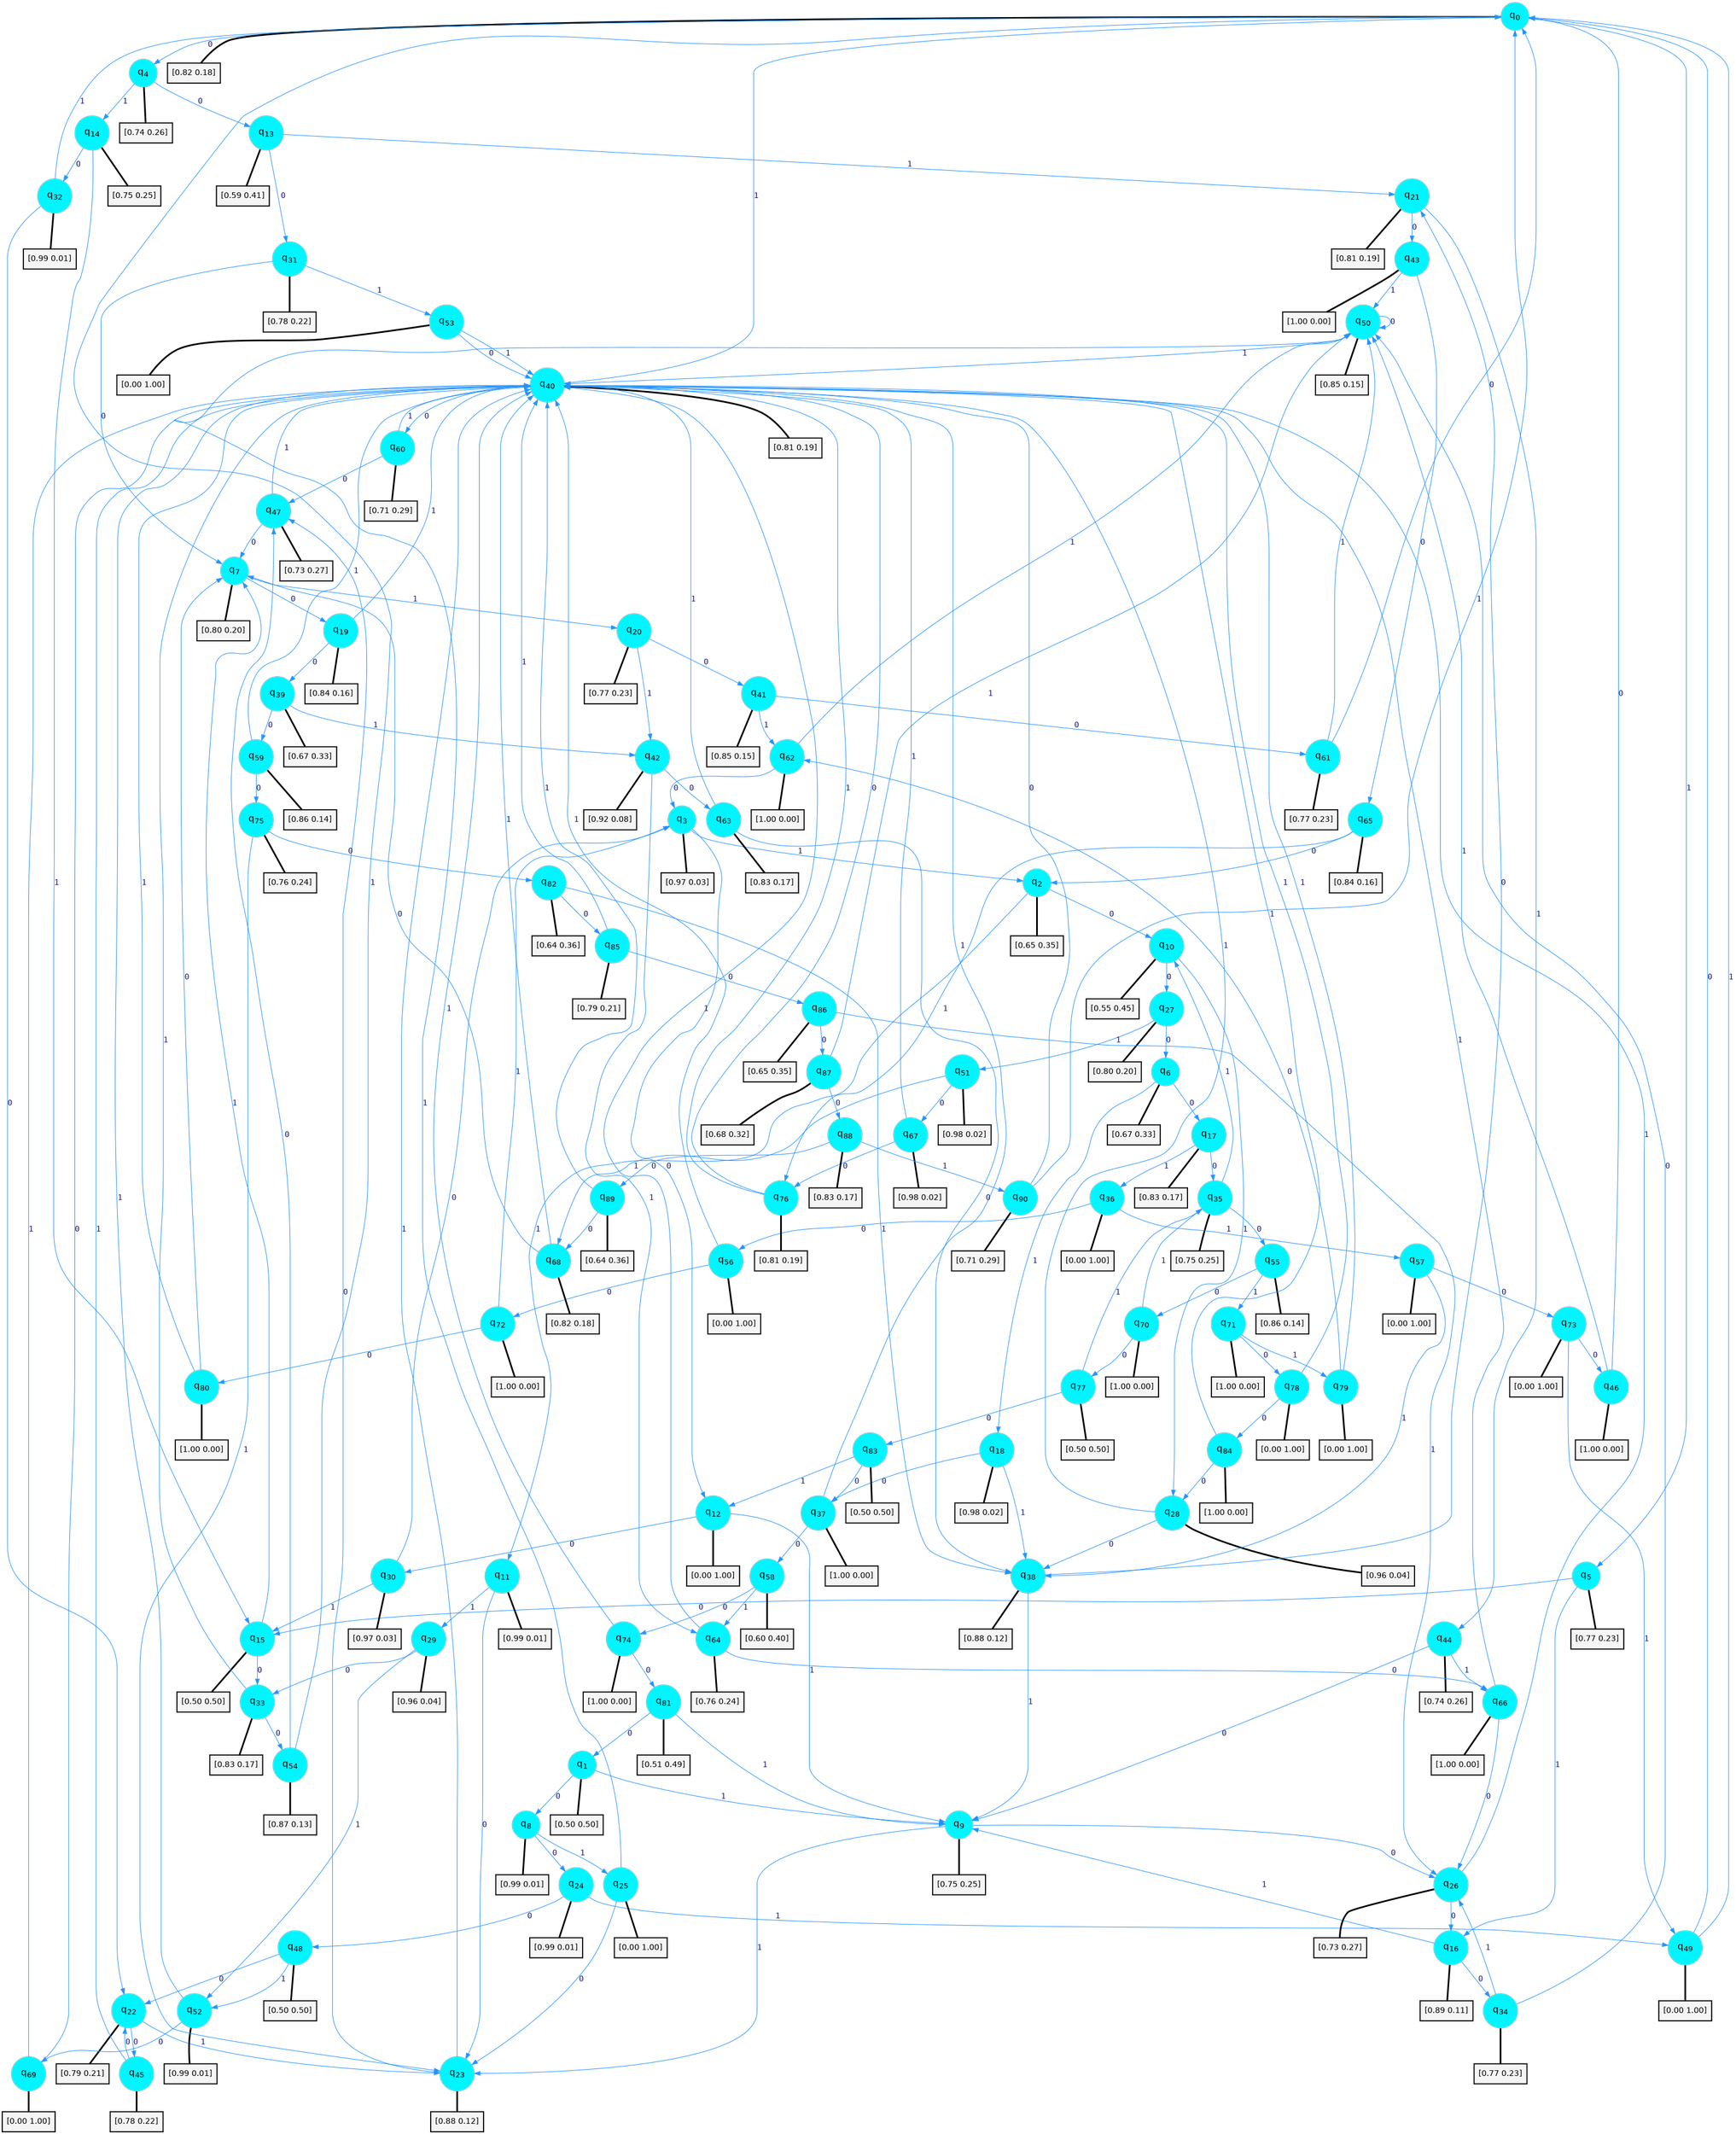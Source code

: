 digraph G {
graph [
bgcolor=transparent, dpi=300, rankdir=TD, size="40,25"];
node [
color=gray, fillcolor=turquoise1, fontcolor=black, fontname=Helvetica, fontsize=16, fontweight=bold, shape=circle, style=filled];
edge [
arrowsize=1, color=dodgerblue1, fontcolor=midnightblue, fontname=courier, fontweight=bold, penwidth=1, style=solid, weight=20];
0[label=<q<SUB>0</SUB>>];
1[label=<q<SUB>1</SUB>>];
2[label=<q<SUB>2</SUB>>];
3[label=<q<SUB>3</SUB>>];
4[label=<q<SUB>4</SUB>>];
5[label=<q<SUB>5</SUB>>];
6[label=<q<SUB>6</SUB>>];
7[label=<q<SUB>7</SUB>>];
8[label=<q<SUB>8</SUB>>];
9[label=<q<SUB>9</SUB>>];
10[label=<q<SUB>10</SUB>>];
11[label=<q<SUB>11</SUB>>];
12[label=<q<SUB>12</SUB>>];
13[label=<q<SUB>13</SUB>>];
14[label=<q<SUB>14</SUB>>];
15[label=<q<SUB>15</SUB>>];
16[label=<q<SUB>16</SUB>>];
17[label=<q<SUB>17</SUB>>];
18[label=<q<SUB>18</SUB>>];
19[label=<q<SUB>19</SUB>>];
20[label=<q<SUB>20</SUB>>];
21[label=<q<SUB>21</SUB>>];
22[label=<q<SUB>22</SUB>>];
23[label=<q<SUB>23</SUB>>];
24[label=<q<SUB>24</SUB>>];
25[label=<q<SUB>25</SUB>>];
26[label=<q<SUB>26</SUB>>];
27[label=<q<SUB>27</SUB>>];
28[label=<q<SUB>28</SUB>>];
29[label=<q<SUB>29</SUB>>];
30[label=<q<SUB>30</SUB>>];
31[label=<q<SUB>31</SUB>>];
32[label=<q<SUB>32</SUB>>];
33[label=<q<SUB>33</SUB>>];
34[label=<q<SUB>34</SUB>>];
35[label=<q<SUB>35</SUB>>];
36[label=<q<SUB>36</SUB>>];
37[label=<q<SUB>37</SUB>>];
38[label=<q<SUB>38</SUB>>];
39[label=<q<SUB>39</SUB>>];
40[label=<q<SUB>40</SUB>>];
41[label=<q<SUB>41</SUB>>];
42[label=<q<SUB>42</SUB>>];
43[label=<q<SUB>43</SUB>>];
44[label=<q<SUB>44</SUB>>];
45[label=<q<SUB>45</SUB>>];
46[label=<q<SUB>46</SUB>>];
47[label=<q<SUB>47</SUB>>];
48[label=<q<SUB>48</SUB>>];
49[label=<q<SUB>49</SUB>>];
50[label=<q<SUB>50</SUB>>];
51[label=<q<SUB>51</SUB>>];
52[label=<q<SUB>52</SUB>>];
53[label=<q<SUB>53</SUB>>];
54[label=<q<SUB>54</SUB>>];
55[label=<q<SUB>55</SUB>>];
56[label=<q<SUB>56</SUB>>];
57[label=<q<SUB>57</SUB>>];
58[label=<q<SUB>58</SUB>>];
59[label=<q<SUB>59</SUB>>];
60[label=<q<SUB>60</SUB>>];
61[label=<q<SUB>61</SUB>>];
62[label=<q<SUB>62</SUB>>];
63[label=<q<SUB>63</SUB>>];
64[label=<q<SUB>64</SUB>>];
65[label=<q<SUB>65</SUB>>];
66[label=<q<SUB>66</SUB>>];
67[label=<q<SUB>67</SUB>>];
68[label=<q<SUB>68</SUB>>];
69[label=<q<SUB>69</SUB>>];
70[label=<q<SUB>70</SUB>>];
71[label=<q<SUB>71</SUB>>];
72[label=<q<SUB>72</SUB>>];
73[label=<q<SUB>73</SUB>>];
74[label=<q<SUB>74</SUB>>];
75[label=<q<SUB>75</SUB>>];
76[label=<q<SUB>76</SUB>>];
77[label=<q<SUB>77</SUB>>];
78[label=<q<SUB>78</SUB>>];
79[label=<q<SUB>79</SUB>>];
80[label=<q<SUB>80</SUB>>];
81[label=<q<SUB>81</SUB>>];
82[label=<q<SUB>82</SUB>>];
83[label=<q<SUB>83</SUB>>];
84[label=<q<SUB>84</SUB>>];
85[label=<q<SUB>85</SUB>>];
86[label=<q<SUB>86</SUB>>];
87[label=<q<SUB>87</SUB>>];
88[label=<q<SUB>88</SUB>>];
89[label=<q<SUB>89</SUB>>];
90[label=<q<SUB>90</SUB>>];
91[label="[0.82 0.18]", shape=box,fontcolor=black, fontname=Helvetica, fontsize=14, penwidth=2, fillcolor=whitesmoke,color=black];
92[label="[0.50 0.50]", shape=box,fontcolor=black, fontname=Helvetica, fontsize=14, penwidth=2, fillcolor=whitesmoke,color=black];
93[label="[0.65 0.35]", shape=box,fontcolor=black, fontname=Helvetica, fontsize=14, penwidth=2, fillcolor=whitesmoke,color=black];
94[label="[0.97 0.03]", shape=box,fontcolor=black, fontname=Helvetica, fontsize=14, penwidth=2, fillcolor=whitesmoke,color=black];
95[label="[0.74 0.26]", shape=box,fontcolor=black, fontname=Helvetica, fontsize=14, penwidth=2, fillcolor=whitesmoke,color=black];
96[label="[0.77 0.23]", shape=box,fontcolor=black, fontname=Helvetica, fontsize=14, penwidth=2, fillcolor=whitesmoke,color=black];
97[label="[0.67 0.33]", shape=box,fontcolor=black, fontname=Helvetica, fontsize=14, penwidth=2, fillcolor=whitesmoke,color=black];
98[label="[0.80 0.20]", shape=box,fontcolor=black, fontname=Helvetica, fontsize=14, penwidth=2, fillcolor=whitesmoke,color=black];
99[label="[0.99 0.01]", shape=box,fontcolor=black, fontname=Helvetica, fontsize=14, penwidth=2, fillcolor=whitesmoke,color=black];
100[label="[0.75 0.25]", shape=box,fontcolor=black, fontname=Helvetica, fontsize=14, penwidth=2, fillcolor=whitesmoke,color=black];
101[label="[0.55 0.45]", shape=box,fontcolor=black, fontname=Helvetica, fontsize=14, penwidth=2, fillcolor=whitesmoke,color=black];
102[label="[0.99 0.01]", shape=box,fontcolor=black, fontname=Helvetica, fontsize=14, penwidth=2, fillcolor=whitesmoke,color=black];
103[label="[0.00 1.00]", shape=box,fontcolor=black, fontname=Helvetica, fontsize=14, penwidth=2, fillcolor=whitesmoke,color=black];
104[label="[0.59 0.41]", shape=box,fontcolor=black, fontname=Helvetica, fontsize=14, penwidth=2, fillcolor=whitesmoke,color=black];
105[label="[0.75 0.25]", shape=box,fontcolor=black, fontname=Helvetica, fontsize=14, penwidth=2, fillcolor=whitesmoke,color=black];
106[label="[0.50 0.50]", shape=box,fontcolor=black, fontname=Helvetica, fontsize=14, penwidth=2, fillcolor=whitesmoke,color=black];
107[label="[0.89 0.11]", shape=box,fontcolor=black, fontname=Helvetica, fontsize=14, penwidth=2, fillcolor=whitesmoke,color=black];
108[label="[0.83 0.17]", shape=box,fontcolor=black, fontname=Helvetica, fontsize=14, penwidth=2, fillcolor=whitesmoke,color=black];
109[label="[0.98 0.02]", shape=box,fontcolor=black, fontname=Helvetica, fontsize=14, penwidth=2, fillcolor=whitesmoke,color=black];
110[label="[0.84 0.16]", shape=box,fontcolor=black, fontname=Helvetica, fontsize=14, penwidth=2, fillcolor=whitesmoke,color=black];
111[label="[0.77 0.23]", shape=box,fontcolor=black, fontname=Helvetica, fontsize=14, penwidth=2, fillcolor=whitesmoke,color=black];
112[label="[0.81 0.19]", shape=box,fontcolor=black, fontname=Helvetica, fontsize=14, penwidth=2, fillcolor=whitesmoke,color=black];
113[label="[0.79 0.21]", shape=box,fontcolor=black, fontname=Helvetica, fontsize=14, penwidth=2, fillcolor=whitesmoke,color=black];
114[label="[0.88 0.12]", shape=box,fontcolor=black, fontname=Helvetica, fontsize=14, penwidth=2, fillcolor=whitesmoke,color=black];
115[label="[0.99 0.01]", shape=box,fontcolor=black, fontname=Helvetica, fontsize=14, penwidth=2, fillcolor=whitesmoke,color=black];
116[label="[0.00 1.00]", shape=box,fontcolor=black, fontname=Helvetica, fontsize=14, penwidth=2, fillcolor=whitesmoke,color=black];
117[label="[0.73 0.27]", shape=box,fontcolor=black, fontname=Helvetica, fontsize=14, penwidth=2, fillcolor=whitesmoke,color=black];
118[label="[0.80 0.20]", shape=box,fontcolor=black, fontname=Helvetica, fontsize=14, penwidth=2, fillcolor=whitesmoke,color=black];
119[label="[0.96 0.04]", shape=box,fontcolor=black, fontname=Helvetica, fontsize=14, penwidth=2, fillcolor=whitesmoke,color=black];
120[label="[0.96 0.04]", shape=box,fontcolor=black, fontname=Helvetica, fontsize=14, penwidth=2, fillcolor=whitesmoke,color=black];
121[label="[0.97 0.03]", shape=box,fontcolor=black, fontname=Helvetica, fontsize=14, penwidth=2, fillcolor=whitesmoke,color=black];
122[label="[0.78 0.22]", shape=box,fontcolor=black, fontname=Helvetica, fontsize=14, penwidth=2, fillcolor=whitesmoke,color=black];
123[label="[0.99 0.01]", shape=box,fontcolor=black, fontname=Helvetica, fontsize=14, penwidth=2, fillcolor=whitesmoke,color=black];
124[label="[0.83 0.17]", shape=box,fontcolor=black, fontname=Helvetica, fontsize=14, penwidth=2, fillcolor=whitesmoke,color=black];
125[label="[0.77 0.23]", shape=box,fontcolor=black, fontname=Helvetica, fontsize=14, penwidth=2, fillcolor=whitesmoke,color=black];
126[label="[0.75 0.25]", shape=box,fontcolor=black, fontname=Helvetica, fontsize=14, penwidth=2, fillcolor=whitesmoke,color=black];
127[label="[0.00 1.00]", shape=box,fontcolor=black, fontname=Helvetica, fontsize=14, penwidth=2, fillcolor=whitesmoke,color=black];
128[label="[1.00 0.00]", shape=box,fontcolor=black, fontname=Helvetica, fontsize=14, penwidth=2, fillcolor=whitesmoke,color=black];
129[label="[0.88 0.12]", shape=box,fontcolor=black, fontname=Helvetica, fontsize=14, penwidth=2, fillcolor=whitesmoke,color=black];
130[label="[0.67 0.33]", shape=box,fontcolor=black, fontname=Helvetica, fontsize=14, penwidth=2, fillcolor=whitesmoke,color=black];
131[label="[0.81 0.19]", shape=box,fontcolor=black, fontname=Helvetica, fontsize=14, penwidth=2, fillcolor=whitesmoke,color=black];
132[label="[0.85 0.15]", shape=box,fontcolor=black, fontname=Helvetica, fontsize=14, penwidth=2, fillcolor=whitesmoke,color=black];
133[label="[0.92 0.08]", shape=box,fontcolor=black, fontname=Helvetica, fontsize=14, penwidth=2, fillcolor=whitesmoke,color=black];
134[label="[1.00 0.00]", shape=box,fontcolor=black, fontname=Helvetica, fontsize=14, penwidth=2, fillcolor=whitesmoke,color=black];
135[label="[0.74 0.26]", shape=box,fontcolor=black, fontname=Helvetica, fontsize=14, penwidth=2, fillcolor=whitesmoke,color=black];
136[label="[0.78 0.22]", shape=box,fontcolor=black, fontname=Helvetica, fontsize=14, penwidth=2, fillcolor=whitesmoke,color=black];
137[label="[1.00 0.00]", shape=box,fontcolor=black, fontname=Helvetica, fontsize=14, penwidth=2, fillcolor=whitesmoke,color=black];
138[label="[0.73 0.27]", shape=box,fontcolor=black, fontname=Helvetica, fontsize=14, penwidth=2, fillcolor=whitesmoke,color=black];
139[label="[0.50 0.50]", shape=box,fontcolor=black, fontname=Helvetica, fontsize=14, penwidth=2, fillcolor=whitesmoke,color=black];
140[label="[0.00 1.00]", shape=box,fontcolor=black, fontname=Helvetica, fontsize=14, penwidth=2, fillcolor=whitesmoke,color=black];
141[label="[0.85 0.15]", shape=box,fontcolor=black, fontname=Helvetica, fontsize=14, penwidth=2, fillcolor=whitesmoke,color=black];
142[label="[0.98 0.02]", shape=box,fontcolor=black, fontname=Helvetica, fontsize=14, penwidth=2, fillcolor=whitesmoke,color=black];
143[label="[0.99 0.01]", shape=box,fontcolor=black, fontname=Helvetica, fontsize=14, penwidth=2, fillcolor=whitesmoke,color=black];
144[label="[0.00 1.00]", shape=box,fontcolor=black, fontname=Helvetica, fontsize=14, penwidth=2, fillcolor=whitesmoke,color=black];
145[label="[0.87 0.13]", shape=box,fontcolor=black, fontname=Helvetica, fontsize=14, penwidth=2, fillcolor=whitesmoke,color=black];
146[label="[0.86 0.14]", shape=box,fontcolor=black, fontname=Helvetica, fontsize=14, penwidth=2, fillcolor=whitesmoke,color=black];
147[label="[0.00 1.00]", shape=box,fontcolor=black, fontname=Helvetica, fontsize=14, penwidth=2, fillcolor=whitesmoke,color=black];
148[label="[0.00 1.00]", shape=box,fontcolor=black, fontname=Helvetica, fontsize=14, penwidth=2, fillcolor=whitesmoke,color=black];
149[label="[0.60 0.40]", shape=box,fontcolor=black, fontname=Helvetica, fontsize=14, penwidth=2, fillcolor=whitesmoke,color=black];
150[label="[0.86 0.14]", shape=box,fontcolor=black, fontname=Helvetica, fontsize=14, penwidth=2, fillcolor=whitesmoke,color=black];
151[label="[0.71 0.29]", shape=box,fontcolor=black, fontname=Helvetica, fontsize=14, penwidth=2, fillcolor=whitesmoke,color=black];
152[label="[0.77 0.23]", shape=box,fontcolor=black, fontname=Helvetica, fontsize=14, penwidth=2, fillcolor=whitesmoke,color=black];
153[label="[1.00 0.00]", shape=box,fontcolor=black, fontname=Helvetica, fontsize=14, penwidth=2, fillcolor=whitesmoke,color=black];
154[label="[0.83 0.17]", shape=box,fontcolor=black, fontname=Helvetica, fontsize=14, penwidth=2, fillcolor=whitesmoke,color=black];
155[label="[0.76 0.24]", shape=box,fontcolor=black, fontname=Helvetica, fontsize=14, penwidth=2, fillcolor=whitesmoke,color=black];
156[label="[0.84 0.16]", shape=box,fontcolor=black, fontname=Helvetica, fontsize=14, penwidth=2, fillcolor=whitesmoke,color=black];
157[label="[1.00 0.00]", shape=box,fontcolor=black, fontname=Helvetica, fontsize=14, penwidth=2, fillcolor=whitesmoke,color=black];
158[label="[0.98 0.02]", shape=box,fontcolor=black, fontname=Helvetica, fontsize=14, penwidth=2, fillcolor=whitesmoke,color=black];
159[label="[0.82 0.18]", shape=box,fontcolor=black, fontname=Helvetica, fontsize=14, penwidth=2, fillcolor=whitesmoke,color=black];
160[label="[0.00 1.00]", shape=box,fontcolor=black, fontname=Helvetica, fontsize=14, penwidth=2, fillcolor=whitesmoke,color=black];
161[label="[1.00 0.00]", shape=box,fontcolor=black, fontname=Helvetica, fontsize=14, penwidth=2, fillcolor=whitesmoke,color=black];
162[label="[1.00 0.00]", shape=box,fontcolor=black, fontname=Helvetica, fontsize=14, penwidth=2, fillcolor=whitesmoke,color=black];
163[label="[1.00 0.00]", shape=box,fontcolor=black, fontname=Helvetica, fontsize=14, penwidth=2, fillcolor=whitesmoke,color=black];
164[label="[0.00 1.00]", shape=box,fontcolor=black, fontname=Helvetica, fontsize=14, penwidth=2, fillcolor=whitesmoke,color=black];
165[label="[1.00 0.00]", shape=box,fontcolor=black, fontname=Helvetica, fontsize=14, penwidth=2, fillcolor=whitesmoke,color=black];
166[label="[0.76 0.24]", shape=box,fontcolor=black, fontname=Helvetica, fontsize=14, penwidth=2, fillcolor=whitesmoke,color=black];
167[label="[0.81 0.19]", shape=box,fontcolor=black, fontname=Helvetica, fontsize=14, penwidth=2, fillcolor=whitesmoke,color=black];
168[label="[0.50 0.50]", shape=box,fontcolor=black, fontname=Helvetica, fontsize=14, penwidth=2, fillcolor=whitesmoke,color=black];
169[label="[0.00 1.00]", shape=box,fontcolor=black, fontname=Helvetica, fontsize=14, penwidth=2, fillcolor=whitesmoke,color=black];
170[label="[0.00 1.00]", shape=box,fontcolor=black, fontname=Helvetica, fontsize=14, penwidth=2, fillcolor=whitesmoke,color=black];
171[label="[1.00 0.00]", shape=box,fontcolor=black, fontname=Helvetica, fontsize=14, penwidth=2, fillcolor=whitesmoke,color=black];
172[label="[0.51 0.49]", shape=box,fontcolor=black, fontname=Helvetica, fontsize=14, penwidth=2, fillcolor=whitesmoke,color=black];
173[label="[0.64 0.36]", shape=box,fontcolor=black, fontname=Helvetica, fontsize=14, penwidth=2, fillcolor=whitesmoke,color=black];
174[label="[0.50 0.50]", shape=box,fontcolor=black, fontname=Helvetica, fontsize=14, penwidth=2, fillcolor=whitesmoke,color=black];
175[label="[1.00 0.00]", shape=box,fontcolor=black, fontname=Helvetica, fontsize=14, penwidth=2, fillcolor=whitesmoke,color=black];
176[label="[0.79 0.21]", shape=box,fontcolor=black, fontname=Helvetica, fontsize=14, penwidth=2, fillcolor=whitesmoke,color=black];
177[label="[0.65 0.35]", shape=box,fontcolor=black, fontname=Helvetica, fontsize=14, penwidth=2, fillcolor=whitesmoke,color=black];
178[label="[0.68 0.32]", shape=box,fontcolor=black, fontname=Helvetica, fontsize=14, penwidth=2, fillcolor=whitesmoke,color=black];
179[label="[0.83 0.17]", shape=box,fontcolor=black, fontname=Helvetica, fontsize=14, penwidth=2, fillcolor=whitesmoke,color=black];
180[label="[0.64 0.36]", shape=box,fontcolor=black, fontname=Helvetica, fontsize=14, penwidth=2, fillcolor=whitesmoke,color=black];
181[label="[0.71 0.29]", shape=box,fontcolor=black, fontname=Helvetica, fontsize=14, penwidth=2, fillcolor=whitesmoke,color=black];
0->4 [label=0];
0->5 [label=1];
0->91 [arrowhead=none, penwidth=3,color=black];
1->8 [label=0];
1->9 [label=1];
1->92 [arrowhead=none, penwidth=3,color=black];
2->10 [label=0];
2->11 [label=1];
2->93 [arrowhead=none, penwidth=3,color=black];
3->12 [label=0];
3->2 [label=1];
3->94 [arrowhead=none, penwidth=3,color=black];
4->13 [label=0];
4->14 [label=1];
4->95 [arrowhead=none, penwidth=3,color=black];
5->15 [label=0];
5->16 [label=1];
5->96 [arrowhead=none, penwidth=3,color=black];
6->17 [label=0];
6->18 [label=1];
6->97 [arrowhead=none, penwidth=3,color=black];
7->19 [label=0];
7->20 [label=1];
7->98 [arrowhead=none, penwidth=3,color=black];
8->24 [label=0];
8->25 [label=1];
8->99 [arrowhead=none, penwidth=3,color=black];
9->26 [label=0];
9->23 [label=1];
9->100 [arrowhead=none, penwidth=3,color=black];
10->27 [label=0];
10->28 [label=1];
10->101 [arrowhead=none, penwidth=3,color=black];
11->23 [label=0];
11->29 [label=1];
11->102 [arrowhead=none, penwidth=3,color=black];
12->30 [label=0];
12->9 [label=1];
12->103 [arrowhead=none, penwidth=3,color=black];
13->31 [label=0];
13->21 [label=1];
13->104 [arrowhead=none, penwidth=3,color=black];
14->32 [label=0];
14->15 [label=1];
14->105 [arrowhead=none, penwidth=3,color=black];
15->33 [label=0];
15->7 [label=1];
15->106 [arrowhead=none, penwidth=3,color=black];
16->34 [label=0];
16->9 [label=1];
16->107 [arrowhead=none, penwidth=3,color=black];
17->35 [label=0];
17->36 [label=1];
17->108 [arrowhead=none, penwidth=3,color=black];
18->37 [label=0];
18->38 [label=1];
18->109 [arrowhead=none, penwidth=3,color=black];
19->39 [label=0];
19->40 [label=1];
19->110 [arrowhead=none, penwidth=3,color=black];
20->41 [label=0];
20->42 [label=1];
20->111 [arrowhead=none, penwidth=3,color=black];
21->43 [label=0];
21->44 [label=1];
21->112 [arrowhead=none, penwidth=3,color=black];
22->45 [label=0];
22->23 [label=1];
22->113 [arrowhead=none, penwidth=3,color=black];
23->47 [label=0];
23->40 [label=1];
23->114 [arrowhead=none, penwidth=3,color=black];
24->48 [label=0];
24->49 [label=1];
24->115 [arrowhead=none, penwidth=3,color=black];
25->23 [label=0];
25->50 [label=1];
25->116 [arrowhead=none, penwidth=3,color=black];
26->16 [label=0];
26->40 [label=1];
26->117 [arrowhead=none, penwidth=3,color=black];
27->6 [label=0];
27->51 [label=1];
27->118 [arrowhead=none, penwidth=3,color=black];
28->38 [label=0];
28->40 [label=1];
28->119 [arrowhead=none, penwidth=3,color=black];
29->33 [label=0];
29->52 [label=1];
29->120 [arrowhead=none, penwidth=3,color=black];
30->3 [label=0];
30->15 [label=1];
30->121 [arrowhead=none, penwidth=3,color=black];
31->7 [label=0];
31->53 [label=1];
31->122 [arrowhead=none, penwidth=3,color=black];
32->22 [label=0];
32->0 [label=1];
32->123 [arrowhead=none, penwidth=3,color=black];
33->54 [label=0];
33->40 [label=1];
33->124 [arrowhead=none, penwidth=3,color=black];
34->50 [label=0];
34->26 [label=1];
34->125 [arrowhead=none, penwidth=3,color=black];
35->55 [label=0];
35->10 [label=1];
35->126 [arrowhead=none, penwidth=3,color=black];
36->56 [label=0];
36->57 [label=1];
36->127 [arrowhead=none, penwidth=3,color=black];
37->58 [label=0];
37->40 [label=1];
37->128 [arrowhead=none, penwidth=3,color=black];
38->21 [label=0];
38->9 [label=1];
38->129 [arrowhead=none, penwidth=3,color=black];
39->59 [label=0];
39->42 [label=1];
39->130 [arrowhead=none, penwidth=3,color=black];
40->60 [label=0];
40->0 [label=1];
40->131 [arrowhead=none, penwidth=3,color=black];
41->61 [label=0];
41->62 [label=1];
41->132 [arrowhead=none, penwidth=3,color=black];
42->63 [label=0];
42->64 [label=1];
42->133 [arrowhead=none, penwidth=3,color=black];
43->65 [label=0];
43->50 [label=1];
43->134 [arrowhead=none, penwidth=3,color=black];
44->9 [label=0];
44->66 [label=1];
44->135 [arrowhead=none, penwidth=3,color=black];
45->22 [label=0];
45->40 [label=1];
45->136 [arrowhead=none, penwidth=3,color=black];
46->0 [label=0];
46->50 [label=1];
46->137 [arrowhead=none, penwidth=3,color=black];
47->7 [label=0];
47->40 [label=1];
47->138 [arrowhead=none, penwidth=3,color=black];
48->22 [label=0];
48->52 [label=1];
48->139 [arrowhead=none, penwidth=3,color=black];
49->0 [label=0];
49->0 [label=1];
49->140 [arrowhead=none, penwidth=3,color=black];
50->50 [label=0];
50->40 [label=1];
50->141 [arrowhead=none, penwidth=3,color=black];
51->67 [label=0];
51->68 [label=1];
51->142 [arrowhead=none, penwidth=3,color=black];
52->69 [label=0];
52->40 [label=1];
52->143 [arrowhead=none, penwidth=3,color=black];
53->40 [label=0];
53->40 [label=1];
53->144 [arrowhead=none, penwidth=3,color=black];
54->47 [label=0];
54->0 [label=1];
54->145 [arrowhead=none, penwidth=3,color=black];
55->70 [label=0];
55->71 [label=1];
55->146 [arrowhead=none, penwidth=3,color=black];
56->72 [label=0];
56->40 [label=1];
56->147 [arrowhead=none, penwidth=3,color=black];
57->73 [label=0];
57->38 [label=1];
57->148 [arrowhead=none, penwidth=3,color=black];
58->74 [label=0];
58->64 [label=1];
58->149 [arrowhead=none, penwidth=3,color=black];
59->75 [label=0];
59->40 [label=1];
59->150 [arrowhead=none, penwidth=3,color=black];
60->47 [label=0];
60->40 [label=1];
60->151 [arrowhead=none, penwidth=3,color=black];
61->0 [label=0];
61->50 [label=1];
61->152 [arrowhead=none, penwidth=3,color=black];
62->3 [label=0];
62->50 [label=1];
62->153 [arrowhead=none, penwidth=3,color=black];
63->38 [label=0];
63->40 [label=1];
63->154 [arrowhead=none, penwidth=3,color=black];
64->66 [label=0];
64->40 [label=1];
64->155 [arrowhead=none, penwidth=3,color=black];
65->2 [label=0];
65->76 [label=1];
65->156 [arrowhead=none, penwidth=3,color=black];
66->26 [label=0];
66->40 [label=1];
66->157 [arrowhead=none, penwidth=3,color=black];
67->76 [label=0];
67->40 [label=1];
67->158 [arrowhead=none, penwidth=3,color=black];
68->7 [label=0];
68->40 [label=1];
68->159 [arrowhead=none, penwidth=3,color=black];
69->40 [label=0];
69->40 [label=1];
69->160 [arrowhead=none, penwidth=3,color=black];
70->77 [label=0];
70->35 [label=1];
70->161 [arrowhead=none, penwidth=3,color=black];
71->78 [label=0];
71->79 [label=1];
71->162 [arrowhead=none, penwidth=3,color=black];
72->80 [label=0];
72->3 [label=1];
72->163 [arrowhead=none, penwidth=3,color=black];
73->46 [label=0];
73->49 [label=1];
73->164 [arrowhead=none, penwidth=3,color=black];
74->81 [label=0];
74->40 [label=1];
74->165 [arrowhead=none, penwidth=3,color=black];
75->82 [label=0];
75->23 [label=1];
75->166 [arrowhead=none, penwidth=3,color=black];
76->40 [label=0];
76->40 [label=1];
76->167 [arrowhead=none, penwidth=3,color=black];
77->83 [label=0];
77->35 [label=1];
77->168 [arrowhead=none, penwidth=3,color=black];
78->84 [label=0];
78->40 [label=1];
78->169 [arrowhead=none, penwidth=3,color=black];
79->62 [label=0];
79->40 [label=1];
79->170 [arrowhead=none, penwidth=3,color=black];
80->7 [label=0];
80->40 [label=1];
80->171 [arrowhead=none, penwidth=3,color=black];
81->1 [label=0];
81->9 [label=1];
81->172 [arrowhead=none, penwidth=3,color=black];
82->85 [label=0];
82->38 [label=1];
82->173 [arrowhead=none, penwidth=3,color=black];
83->37 [label=0];
83->12 [label=1];
83->174 [arrowhead=none, penwidth=3,color=black];
84->28 [label=0];
84->40 [label=1];
84->175 [arrowhead=none, penwidth=3,color=black];
85->86 [label=0];
85->40 [label=1];
85->176 [arrowhead=none, penwidth=3,color=black];
86->87 [label=0];
86->26 [label=1];
86->177 [arrowhead=none, penwidth=3,color=black];
87->88 [label=0];
87->50 [label=1];
87->178 [arrowhead=none, penwidth=3,color=black];
88->89 [label=0];
88->90 [label=1];
88->179 [arrowhead=none, penwidth=3,color=black];
89->68 [label=0];
89->40 [label=1];
89->180 [arrowhead=none, penwidth=3,color=black];
90->40 [label=0];
90->0 [label=1];
90->181 [arrowhead=none, penwidth=3,color=black];
}
